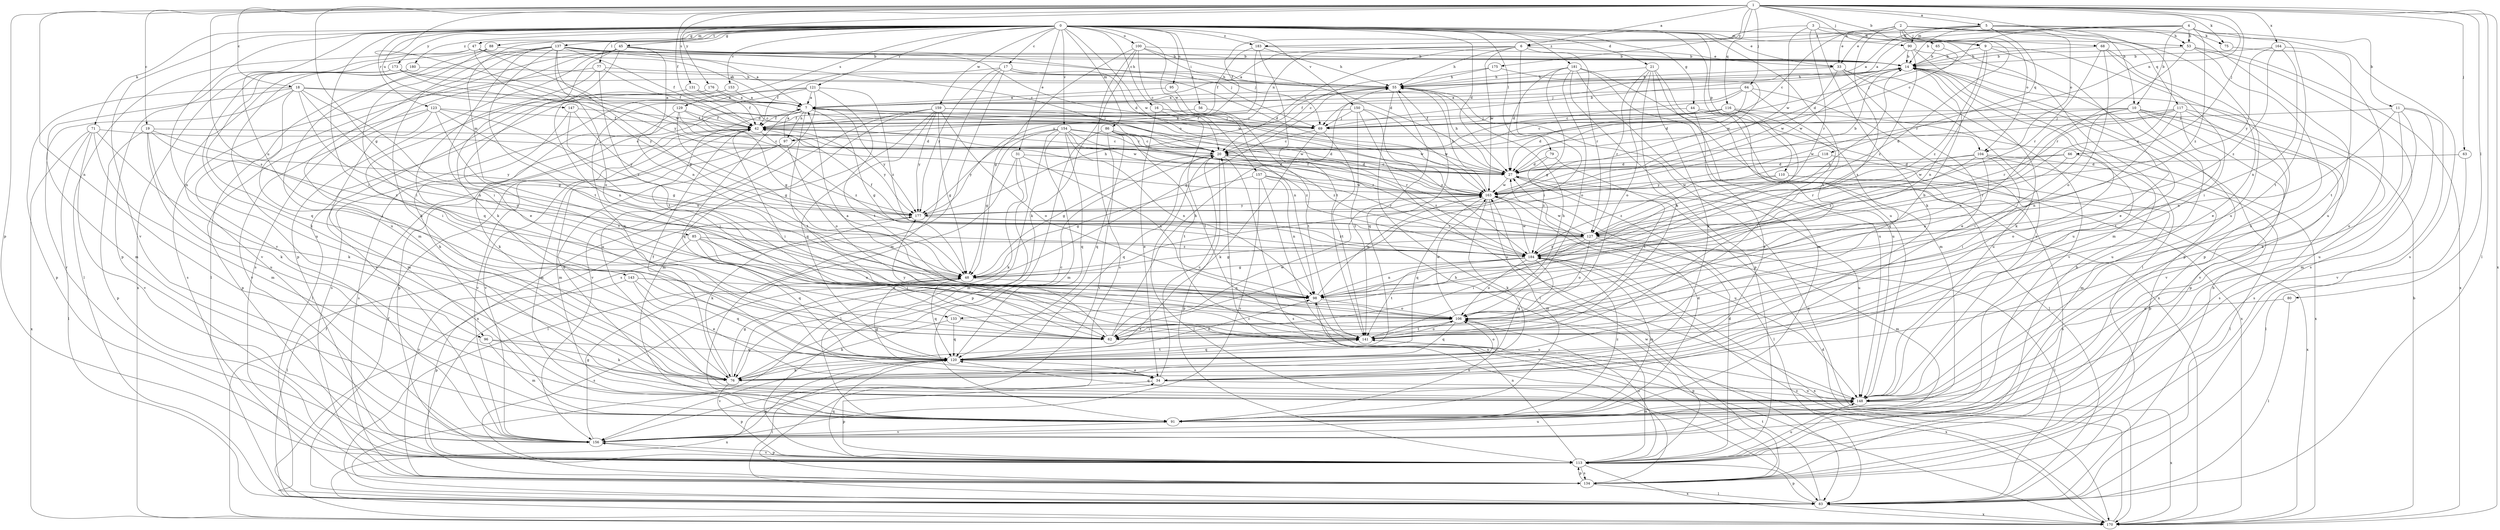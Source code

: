 strict digraph  {
0;
1;
2;
3;
4;
5;
6;
7;
9;
10;
11;
14;
16;
17;
18;
19;
20;
21;
27;
31;
33;
34;
42;
44;
45;
47;
48;
53;
55;
56;
62;
63;
64;
65;
66;
68;
69;
71;
75;
76;
77;
79;
80;
83;
85;
86;
88;
90;
91;
95;
96;
97;
98;
100;
104;
106;
110;
113;
116;
117;
118;
120;
121;
123;
127;
129;
131;
133;
134;
137;
141;
143;
147;
148;
150;
153;
154;
156;
157;
159;
163;
164;
170;
173;
175;
176;
177;
180;
181;
183;
184;
0 -> 9  [label=b];
0 -> 16  [label=c];
0 -> 17  [label=c];
0 -> 21  [label=d];
0 -> 27  [label=d];
0 -> 31  [label=e];
0 -> 33  [label=e];
0 -> 44  [label=g];
0 -> 45  [label=g];
0 -> 47  [label=g];
0 -> 56  [label=i];
0 -> 62  [label=i];
0 -> 71  [label=k];
0 -> 77  [label=l];
0 -> 79  [label=l];
0 -> 85  [label=m];
0 -> 86  [label=m];
0 -> 88  [label=m];
0 -> 90  [label=m];
0 -> 95  [label=n];
0 -> 96  [label=n];
0 -> 100  [label=o];
0 -> 110  [label=p];
0 -> 121  [label=r];
0 -> 123  [label=r];
0 -> 129  [label=s];
0 -> 137  [label=t];
0 -> 141  [label=t];
0 -> 143  [label=u];
0 -> 147  [label=u];
0 -> 148  [label=u];
0 -> 150  [label=v];
0 -> 153  [label=v];
0 -> 154  [label=v];
0 -> 156  [label=v];
0 -> 157  [label=w];
0 -> 159  [label=w];
0 -> 163  [label=w];
0 -> 173  [label=y];
0 -> 180  [label=z];
0 -> 181  [label=z];
0 -> 183  [label=z];
1 -> 5  [label=a];
1 -> 6  [label=a];
1 -> 9  [label=b];
1 -> 10  [label=b];
1 -> 18  [label=c];
1 -> 19  [label=c];
1 -> 42  [label=f];
1 -> 48  [label=g];
1 -> 63  [label=j];
1 -> 64  [label=j];
1 -> 65  [label=j];
1 -> 66  [label=j];
1 -> 75  [label=k];
1 -> 80  [label=l];
1 -> 83  [label=l];
1 -> 96  [label=n];
1 -> 97  [label=n];
1 -> 113  [label=p];
1 -> 116  [label=q];
1 -> 131  [label=s];
1 -> 133  [label=s];
1 -> 163  [label=w];
1 -> 164  [label=x];
1 -> 170  [label=x];
1 -> 175  [label=y];
1 -> 176  [label=y];
2 -> 20  [label=c];
2 -> 33  [label=e];
2 -> 68  [label=j];
2 -> 75  [label=k];
2 -> 104  [label=o];
2 -> 117  [label=q];
2 -> 127  [label=r];
2 -> 133  [label=s];
2 -> 148  [label=u];
2 -> 183  [label=z];
3 -> 42  [label=f];
3 -> 53  [label=h];
3 -> 76  [label=k];
3 -> 83  [label=l];
3 -> 127  [label=r];
3 -> 163  [label=w];
4 -> 6  [label=a];
4 -> 7  [label=a];
4 -> 10  [label=b];
4 -> 11  [label=b];
4 -> 20  [label=c];
4 -> 53  [label=h];
4 -> 134  [label=s];
4 -> 141  [label=t];
4 -> 184  [label=z];
5 -> 7  [label=a];
5 -> 14  [label=b];
5 -> 33  [label=e];
5 -> 53  [label=h];
5 -> 90  [label=m];
5 -> 104  [label=o];
5 -> 118  [label=q];
5 -> 148  [label=u];
5 -> 184  [label=z];
6 -> 7  [label=a];
6 -> 20  [label=c];
6 -> 33  [label=e];
6 -> 55  [label=h];
6 -> 62  [label=i];
6 -> 97  [label=n];
6 -> 127  [label=r];
6 -> 163  [label=w];
7 -> 42  [label=f];
7 -> 48  [label=g];
7 -> 62  [label=i];
7 -> 69  [label=j];
7 -> 97  [label=n];
7 -> 104  [label=o];
7 -> 113  [label=p];
7 -> 120  [label=q];
7 -> 134  [label=s];
7 -> 141  [label=t];
7 -> 177  [label=y];
9 -> 14  [label=b];
9 -> 34  [label=e];
9 -> 98  [label=n];
9 -> 113  [label=p];
9 -> 184  [label=z];
10 -> 62  [label=i];
10 -> 69  [label=j];
10 -> 98  [label=n];
10 -> 113  [label=p];
10 -> 134  [label=s];
10 -> 148  [label=u];
10 -> 156  [label=v];
10 -> 163  [label=w];
11 -> 69  [label=j];
11 -> 76  [label=k];
11 -> 91  [label=m];
11 -> 98  [label=n];
11 -> 148  [label=u];
11 -> 156  [label=v];
14 -> 55  [label=h];
14 -> 69  [label=j];
14 -> 76  [label=k];
14 -> 148  [label=u];
14 -> 163  [label=w];
16 -> 34  [label=e];
16 -> 69  [label=j];
16 -> 141  [label=t];
16 -> 163  [label=w];
17 -> 27  [label=d];
17 -> 42  [label=f];
17 -> 55  [label=h];
17 -> 91  [label=m];
17 -> 134  [label=s];
17 -> 163  [label=w];
17 -> 177  [label=y];
18 -> 7  [label=a];
18 -> 48  [label=g];
18 -> 62  [label=i];
18 -> 69  [label=j];
18 -> 91  [label=m];
18 -> 98  [label=n];
18 -> 106  [label=o];
18 -> 113  [label=p];
18 -> 156  [label=v];
19 -> 20  [label=c];
19 -> 76  [label=k];
19 -> 113  [label=p];
19 -> 148  [label=u];
19 -> 177  [label=y];
19 -> 184  [label=z];
20 -> 27  [label=d];
20 -> 48  [label=g];
20 -> 83  [label=l];
20 -> 113  [label=p];
20 -> 120  [label=q];
20 -> 134  [label=s];
20 -> 184  [label=z];
21 -> 55  [label=h];
21 -> 76  [label=k];
21 -> 91  [label=m];
21 -> 106  [label=o];
21 -> 127  [label=r];
21 -> 141  [label=t];
21 -> 148  [label=u];
27 -> 20  [label=c];
27 -> 55  [label=h];
27 -> 83  [label=l];
27 -> 148  [label=u];
27 -> 163  [label=w];
31 -> 27  [label=d];
31 -> 76  [label=k];
31 -> 83  [label=l];
31 -> 91  [label=m];
31 -> 98  [label=n];
33 -> 34  [label=e];
33 -> 55  [label=h];
33 -> 148  [label=u];
33 -> 156  [label=v];
33 -> 163  [label=w];
34 -> 20  [label=c];
34 -> 48  [label=g];
34 -> 113  [label=p];
34 -> 148  [label=u];
42 -> 20  [label=c];
42 -> 62  [label=i];
42 -> 91  [label=m];
42 -> 156  [label=v];
42 -> 177  [label=y];
42 -> 184  [label=z];
44 -> 34  [label=e];
44 -> 69  [label=j];
44 -> 83  [label=l];
44 -> 170  [label=x];
45 -> 14  [label=b];
45 -> 27  [label=d];
45 -> 34  [label=e];
45 -> 69  [label=j];
45 -> 76  [label=k];
45 -> 83  [label=l];
45 -> 98  [label=n];
45 -> 113  [label=p];
45 -> 134  [label=s];
47 -> 7  [label=a];
47 -> 14  [label=b];
47 -> 83  [label=l];
47 -> 113  [label=p];
47 -> 163  [label=w];
47 -> 177  [label=y];
48 -> 98  [label=n];
48 -> 120  [label=q];
48 -> 134  [label=s];
53 -> 14  [label=b];
53 -> 127  [label=r];
53 -> 134  [label=s];
53 -> 148  [label=u];
53 -> 170  [label=x];
55 -> 7  [label=a];
55 -> 48  [label=g];
55 -> 83  [label=l];
55 -> 120  [label=q];
55 -> 170  [label=x];
56 -> 42  [label=f];
56 -> 141  [label=t];
62 -> 55  [label=h];
62 -> 163  [label=w];
62 -> 177  [label=y];
63 -> 27  [label=d];
63 -> 83  [label=l];
64 -> 7  [label=a];
64 -> 20  [label=c];
64 -> 27  [label=d];
64 -> 42  [label=f];
64 -> 120  [label=q];
64 -> 148  [label=u];
65 -> 14  [label=b];
65 -> 69  [label=j];
66 -> 27  [label=d];
66 -> 106  [label=o];
66 -> 127  [label=r];
66 -> 163  [label=w];
68 -> 14  [label=b];
68 -> 34  [label=e];
68 -> 62  [label=i];
68 -> 106  [label=o];
68 -> 127  [label=r];
69 -> 7  [label=a];
69 -> 14  [label=b];
69 -> 20  [label=c];
69 -> 76  [label=k];
69 -> 141  [label=t];
71 -> 20  [label=c];
71 -> 76  [label=k];
71 -> 83  [label=l];
71 -> 91  [label=m];
71 -> 156  [label=v];
71 -> 170  [label=x];
75 -> 148  [label=u];
76 -> 20  [label=c];
76 -> 42  [label=f];
76 -> 48  [label=g];
76 -> 113  [label=p];
77 -> 42  [label=f];
77 -> 55  [label=h];
77 -> 120  [label=q];
77 -> 134  [label=s];
77 -> 141  [label=t];
79 -> 27  [label=d];
79 -> 141  [label=t];
79 -> 184  [label=z];
80 -> 83  [label=l];
80 -> 106  [label=o];
83 -> 14  [label=b];
83 -> 42  [label=f];
83 -> 113  [label=p];
83 -> 141  [label=t];
83 -> 170  [label=x];
85 -> 62  [label=i];
85 -> 83  [label=l];
85 -> 106  [label=o];
85 -> 120  [label=q];
85 -> 184  [label=z];
86 -> 20  [label=c];
86 -> 113  [label=p];
86 -> 120  [label=q];
86 -> 127  [label=r];
86 -> 141  [label=t];
86 -> 156  [label=v];
86 -> 184  [label=z];
88 -> 14  [label=b];
88 -> 62  [label=i];
88 -> 148  [label=u];
88 -> 170  [label=x];
90 -> 14  [label=b];
90 -> 27  [label=d];
90 -> 91  [label=m];
90 -> 113  [label=p];
90 -> 184  [label=z];
91 -> 27  [label=d];
91 -> 106  [label=o];
91 -> 156  [label=v];
91 -> 184  [label=z];
95 -> 7  [label=a];
95 -> 98  [label=n];
96 -> 76  [label=k];
96 -> 91  [label=m];
96 -> 120  [label=q];
97 -> 7  [label=a];
97 -> 91  [label=m];
97 -> 106  [label=o];
97 -> 156  [label=v];
97 -> 148  [label=d];
98 -> 106  [label=o];
98 -> 148  [label=u];
98 -> 163  [label=w];
100 -> 14  [label=b];
100 -> 20  [label=c];
100 -> 27  [label=d];
100 -> 48  [label=g];
100 -> 69  [label=j];
100 -> 76  [label=k];
100 -> 134  [label=s];
104 -> 27  [label=d];
104 -> 62  [label=i];
104 -> 83  [label=l];
104 -> 98  [label=n];
104 -> 113  [label=p];
104 -> 127  [label=r];
104 -> 184  [label=z];
106 -> 7  [label=a];
106 -> 14  [label=b];
106 -> 62  [label=i];
106 -> 113  [label=p];
106 -> 120  [label=q];
106 -> 141  [label=t];
106 -> 163  [label=w];
110 -> 134  [label=s];
110 -> 163  [label=w];
110 -> 170  [label=x];
110 -> 184  [label=z];
113 -> 14  [label=b];
113 -> 27  [label=d];
113 -> 55  [label=h];
113 -> 98  [label=n];
113 -> 106  [label=o];
113 -> 120  [label=q];
113 -> 134  [label=s];
113 -> 148  [label=u];
113 -> 156  [label=v];
113 -> 170  [label=x];
116 -> 20  [label=c];
116 -> 27  [label=d];
116 -> 42  [label=f];
116 -> 62  [label=i];
116 -> 98  [label=n];
116 -> 170  [label=x];
117 -> 27  [label=d];
117 -> 69  [label=j];
117 -> 98  [label=n];
117 -> 127  [label=r];
117 -> 134  [label=s];
117 -> 141  [label=t];
117 -> 156  [label=v];
118 -> 27  [label=d];
118 -> 91  [label=m];
118 -> 177  [label=y];
120 -> 34  [label=e];
120 -> 76  [label=k];
120 -> 83  [label=l];
120 -> 98  [label=n];
120 -> 106  [label=o];
120 -> 141  [label=t];
120 -> 156  [label=v];
120 -> 170  [label=x];
121 -> 7  [label=a];
121 -> 48  [label=g];
121 -> 120  [label=q];
121 -> 134  [label=s];
121 -> 141  [label=t];
121 -> 148  [label=u];
121 -> 184  [label=z];
123 -> 42  [label=f];
123 -> 48  [label=g];
123 -> 91  [label=m];
123 -> 113  [label=p];
123 -> 127  [label=r];
123 -> 141  [label=t];
123 -> 156  [label=v];
127 -> 42  [label=f];
127 -> 48  [label=g];
127 -> 62  [label=i];
127 -> 83  [label=l];
127 -> 91  [label=m];
127 -> 106  [label=o];
127 -> 163  [label=w];
127 -> 184  [label=z];
129 -> 27  [label=d];
129 -> 42  [label=f];
129 -> 48  [label=g];
129 -> 76  [label=k];
129 -> 163  [label=w];
131 -> 7  [label=a];
131 -> 42  [label=f];
131 -> 98  [label=n];
133 -> 76  [label=k];
133 -> 120  [label=q];
133 -> 141  [label=t];
134 -> 20  [label=c];
134 -> 83  [label=l];
134 -> 113  [label=p];
134 -> 163  [label=w];
134 -> 177  [label=y];
137 -> 7  [label=a];
137 -> 14  [label=b];
137 -> 20  [label=c];
137 -> 42  [label=f];
137 -> 48  [label=g];
137 -> 55  [label=h];
137 -> 62  [label=i];
137 -> 76  [label=k];
137 -> 91  [label=m];
137 -> 106  [label=o];
137 -> 141  [label=t];
137 -> 156  [label=v];
141 -> 55  [label=h];
141 -> 106  [label=o];
141 -> 120  [label=q];
141 -> 170  [label=x];
143 -> 34  [label=e];
143 -> 98  [label=n];
143 -> 113  [label=p];
143 -> 120  [label=q];
147 -> 42  [label=f];
147 -> 76  [label=k];
147 -> 98  [label=n];
147 -> 177  [label=y];
148 -> 91  [label=m];
148 -> 120  [label=q];
148 -> 170  [label=x];
150 -> 42  [label=f];
150 -> 69  [label=j];
150 -> 141  [label=t];
150 -> 148  [label=u];
150 -> 163  [label=w];
150 -> 184  [label=z];
153 -> 7  [label=a];
153 -> 83  [label=l];
153 -> 156  [label=v];
154 -> 20  [label=c];
154 -> 27  [label=d];
154 -> 48  [label=g];
154 -> 83  [label=l];
154 -> 91  [label=m];
154 -> 98  [label=n];
154 -> 120  [label=q];
154 -> 127  [label=r];
154 -> 177  [label=y];
154 -> 184  [label=z];
156 -> 34  [label=e];
156 -> 48  [label=g];
156 -> 113  [label=p];
156 -> 148  [label=u];
157 -> 48  [label=g];
157 -> 98  [label=n];
157 -> 127  [label=r];
157 -> 156  [label=v];
157 -> 163  [label=w];
157 -> 170  [label=x];
159 -> 48  [label=g];
159 -> 69  [label=j];
159 -> 91  [label=m];
159 -> 106  [label=o];
159 -> 120  [label=q];
159 -> 156  [label=v];
159 -> 163  [label=w];
159 -> 170  [label=x];
159 -> 177  [label=y];
163 -> 14  [label=b];
163 -> 42  [label=f];
163 -> 55  [label=h];
163 -> 76  [label=k];
163 -> 91  [label=m];
163 -> 120  [label=q];
163 -> 148  [label=u];
163 -> 177  [label=y];
164 -> 14  [label=b];
164 -> 98  [label=n];
164 -> 141  [label=t];
164 -> 177  [label=y];
164 -> 184  [label=z];
170 -> 14  [label=b];
170 -> 27  [label=d];
170 -> 42  [label=f];
170 -> 184  [label=z];
173 -> 27  [label=d];
173 -> 55  [label=h];
173 -> 76  [label=k];
173 -> 120  [label=q];
173 -> 177  [label=y];
175 -> 20  [label=c];
175 -> 55  [label=h];
175 -> 163  [label=w];
176 -> 7  [label=a];
176 -> 20  [label=c];
176 -> 62  [label=i];
177 -> 55  [label=h];
177 -> 76  [label=k];
177 -> 127  [label=r];
177 -> 184  [label=z];
180 -> 55  [label=h];
180 -> 148  [label=u];
180 -> 156  [label=v];
181 -> 27  [label=d];
181 -> 48  [label=g];
181 -> 55  [label=h];
181 -> 91  [label=m];
181 -> 106  [label=o];
181 -> 113  [label=p];
181 -> 148  [label=u];
181 -> 170  [label=x];
183 -> 14  [label=b];
183 -> 42  [label=f];
183 -> 55  [label=h];
183 -> 141  [label=t];
183 -> 177  [label=y];
184 -> 14  [label=b];
184 -> 48  [label=g];
184 -> 91  [label=m];
184 -> 98  [label=n];
184 -> 106  [label=o];
184 -> 120  [label=q];
184 -> 141  [label=t];
184 -> 163  [label=w];
184 -> 170  [label=x];
}
